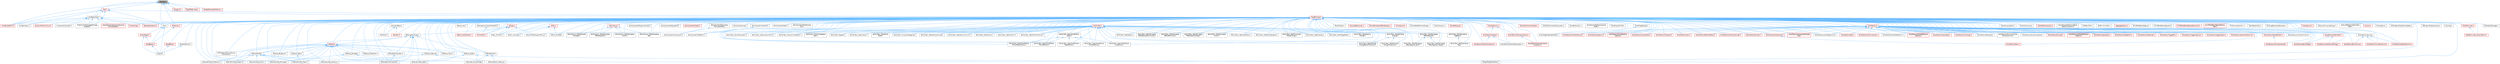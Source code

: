 digraph "Reverse.h"
{
 // INTERACTIVE_SVG=YES
 // LATEX_PDF_SIZE
  bgcolor="transparent";
  edge [fontname=Helvetica,fontsize=10,labelfontname=Helvetica,labelfontsize=10];
  node [fontname=Helvetica,fontsize=10,shape=box,height=0.2,width=0.4];
  Node1 [id="Node000001",label="Reverse.h",height=0.2,width=0.4,color="gray40", fillcolor="grey60", style="filled", fontcolor="black",tooltip=" "];
  Node1 -> Node2 [id="edge1_Node000001_Node000002",dir="back",color="steelblue1",style="solid",tooltip=" "];
  Node2 [id="Node000002",label="ConfigCacheIni.h",height=0.2,width=0.4,color="grey40", fillcolor="white", style="filled",URL="$dd/d3f/ConfigCacheIni_8h.html",tooltip=" "];
  Node2 -> Node3 [id="edge2_Node000002_Node000003",dir="back",color="steelblue1",style="solid",tooltip=" "];
  Node3 [id="Node000003",label="ConfigContext.h",height=0.2,width=0.4,color="grey40", fillcolor="white", style="filled",URL="$d7/d2e/ConfigContext_8h.html",tooltip=" "];
  Node2 -> Node4 [id="edge3_Node000002_Node000004",dir="back",color="steelblue1",style="solid",tooltip=" "];
  Node4 [id="Node000004",label="Core.h",height=0.2,width=0.4,color="grey40", fillcolor="white", style="filled",URL="$d6/dd7/Core_8h.html",tooltip=" "];
  Node4 -> Node5 [id="edge4_Node000004_Node000005",dir="back",color="steelblue1",style="solid",tooltip=" "];
  Node5 [id="Node000005",label="CoreUObject.h",height=0.2,width=0.4,color="red", fillcolor="#FFF0F0", style="filled",URL="$d0/ded/CoreUObject_8h.html",tooltip=" "];
  Node5 -> Node6 [id="edge5_Node000005_Node000006",dir="back",color="steelblue1",style="solid",tooltip=" "];
  Node6 [id="Node000006",label="Engine.h",height=0.2,width=0.4,color="grey40", fillcolor="white", style="filled",URL="$d1/d34/Public_2Engine_8h.html",tooltip=" "];
  Node5 -> Node8 [id="edge6_Node000005_Node000008",dir="back",color="steelblue1",style="solid",tooltip=" "];
  Node8 [id="Node000008",label="SlateBasics.h",height=0.2,width=0.4,color="red", fillcolor="#FFF0F0", style="filled",URL="$da/d2f/SlateBasics_8h.html",tooltip=" "];
  Node8 -> Node6 [id="edge7_Node000008_Node000006",dir="back",color="steelblue1",style="solid",tooltip=" "];
  Node4 -> Node6 [id="edge8_Node000004_Node000006",dir="back",color="steelblue1",style="solid",tooltip=" "];
  Node4 -> Node8 [id="edge9_Node000004_Node000008",dir="back",color="steelblue1",style="solid",tooltip=" "];
  Node2 -> Node13 [id="edge10_Node000002_Node000013",dir="back",color="steelblue1",style="solid",tooltip=" "];
  Node13 [id="Node000013",label="CoreSharedPCH.h",height=0.2,width=0.4,color="red", fillcolor="#FFF0F0", style="filled",URL="$d8/de5/CoreSharedPCH_8h.html",tooltip=" "];
  Node2 -> Node18 [id="edge11_Node000002_Node000018",dir="back",color="steelblue1",style="solid",tooltip=" "];
  Node18 [id="Node000018",label="EdGraphNodeUtils.h",height=0.2,width=0.4,color="red", fillcolor="#FFF0F0", style="filled",URL="$de/dc2/EdGraphNodeUtils_8h.html",tooltip=" "];
  Node2 -> Node183 [id="edge12_Node000002_Node000183",dir="back",color="steelblue1",style="solid",tooltip=" "];
  Node183 [id="Node000183",label="GenericPlatformDriver.h",height=0.2,width=0.4,color="red", fillcolor="#FFF0F0", style="filled",URL="$d6/d35/GenericPlatformDriver_8h.html",tooltip=" "];
  Node2 -> Node185 [id="edge13_Node000002_Node000185",dir="back",color="steelblue1",style="solid",tooltip=" "];
  Node185 [id="Node000185",label="IPlatformFileManagedStorage\lWrapper.h",height=0.2,width=0.4,color="grey40", fillcolor="white", style="filled",URL="$db/d2e/IPlatformFileManagedStorageWrapper_8h.html",tooltip=" "];
  Node2 -> Node186 [id="edge14_Node000002_Node000186",dir="back",color="steelblue1",style="solid",tooltip=" "];
  Node186 [id="Node000186",label="InternationalizationConditioning\lCommandlet.h",height=0.2,width=0.4,color="red", fillcolor="#FFF0F0", style="filled",URL="$de/d28/InternationalizationConditioningCommandlet_8h.html",tooltip=" "];
  Node2 -> Node187 [id="edge15_Node000002_Node000187",dir="back",color="steelblue1",style="solid",tooltip=" "];
  Node187 [id="Node000187",label="VirtualizationSystem.h",height=0.2,width=0.4,color="grey40", fillcolor="white", style="filled",URL="$d1/dc4/VirtualizationSystem_8h.html",tooltip=" "];
  Node2 -> Node188 [id="edge16_Node000002_Node000188",dir="back",color="steelblue1",style="solid",tooltip=" "];
  Node188 [id="Node000188",label="VoiceConfig.h",height=0.2,width=0.4,color="red", fillcolor="#FFF0F0", style="filled",URL="$d4/dbb/VoiceConfig_8h.html",tooltip=" "];
  Node1 -> Node4 [id="edge17_Node000001_Node000004",dir="back",color="steelblue1",style="solid",tooltip=" "];
  Node1 -> Node191 [id="edge18_Node000001_Node000191",dir="back",color="steelblue1",style="solid",tooltip=" "];
  Node191 [id="Node000191",label="CoreMinimal.h",height=0.2,width=0.4,color="red", fillcolor="#FFF0F0", style="filled",URL="$d7/d67/CoreMinimal_8h.html",tooltip=" "];
  Node191 -> Node192 [id="edge19_Node000191_Node000192",dir="back",color="steelblue1",style="solid",tooltip=" "];
  Node192 [id="Node000192",label="AIAsyncTaskBlueprintProxy.h",height=0.2,width=0.4,color="grey40", fillcolor="white", style="filled",URL="$db/d07/AIAsyncTaskBlueprintProxy_8h.html",tooltip=" "];
  Node191 -> Node193 [id="edge20_Node000191_Node000193",dir="back",color="steelblue1",style="solid",tooltip=" "];
  Node193 [id="Node000193",label="AIBlueprintHelperLibrary.h",height=0.2,width=0.4,color="grey40", fillcolor="white", style="filled",URL="$dc/d00/AIBlueprintHelperLibrary_8h.html",tooltip=" "];
  Node191 -> Node194 [id="edge21_Node000191_Node000194",dir="back",color="steelblue1",style="solid",tooltip=" "];
  Node194 [id="Node000194",label="AIConfig.h",height=0.2,width=0.4,color="grey40", fillcolor="white", style="filled",URL="$da/da3/AIConfig_8h.html",tooltip=" "];
  Node191 -> Node195 [id="edge22_Node000191_Node000195",dir="back",color="steelblue1",style="solid",tooltip=" "];
  Node195 [id="Node000195",label="AIController.h",height=0.2,width=0.4,color="red", fillcolor="#FFF0F0", style="filled",URL="$d7/dd8/AIController_8h.html",tooltip=" "];
  Node191 -> Node198 [id="edge23_Node000191_Node000198",dir="back",color="steelblue1",style="solid",tooltip=" "];
  Node198 [id="Node000198",label="AIDataProvider.h",height=0.2,width=0.4,color="red", fillcolor="#FFF0F0", style="filled",URL="$dd/d5b/AIDataProvider_8h.html",tooltip=" "];
  Node198 -> Node199 [id="edge24_Node000198_Node000199",dir="back",color="steelblue1",style="solid",tooltip=" "];
  Node199 [id="Node000199",label="AIDataProvider_QueryParams.h",height=0.2,width=0.4,color="red", fillcolor="#FFF0F0", style="filled",URL="$d3/dd9/AIDataProvider__QueryParams_8h.html",tooltip=" "];
  Node191 -> Node199 [id="edge25_Node000191_Node000199",dir="back",color="steelblue1",style="solid",tooltip=" "];
  Node191 -> Node209 [id="edge26_Node000191_Node000209",dir="back",color="steelblue1",style="solid",tooltip=" "];
  Node209 [id="Node000209",label="AIHotSpotManager.h",height=0.2,width=0.4,color="grey40", fillcolor="white", style="filled",URL="$da/d1d/AIHotSpotManager_8h.html",tooltip=" "];
  Node191 -> Node210 [id="edge27_Node000191_Node000210",dir="back",color="steelblue1",style="solid",tooltip=" "];
  Node210 [id="Node000210",label="AIModule.h",height=0.2,width=0.4,color="grey40", fillcolor="white", style="filled",URL="$d9/df1/AIModule_8h.html",tooltip=" "];
  Node191 -> Node211 [id="edge28_Node000191_Node000211",dir="back",color="steelblue1",style="solid",tooltip=" "];
  Node211 [id="Node000211",label="AIPerceptionComponent.h",height=0.2,width=0.4,color="grey40", fillcolor="white", style="filled",URL="$d6/d0a/AIPerceptionComponent_8h.html",tooltip=" "];
  Node191 -> Node212 [id="edge29_Node000191_Node000212",dir="back",color="steelblue1",style="solid",tooltip=" "];
  Node212 [id="Node000212",label="AIPerceptionListenerInterface.h",height=0.2,width=0.4,color="grey40", fillcolor="white", style="filled",URL="$d4/dd7/AIPerceptionListenerInterface_8h.html",tooltip=" "];
  Node212 -> Node195 [id="edge30_Node000212_Node000195",dir="back",color="steelblue1",style="solid",tooltip=" "];
  Node191 -> Node213 [id="edge31_Node000191_Node000213",dir="back",color="steelblue1",style="solid",tooltip=" "];
  Node213 [id="Node000213",label="AIPerceptionStimuliSource\lComponent.h",height=0.2,width=0.4,color="grey40", fillcolor="white", style="filled",URL="$df/da3/AIPerceptionStimuliSourceComponent_8h.html",tooltip=" "];
  Node191 -> Node214 [id="edge32_Node000191_Node000214",dir="back",color="steelblue1",style="solid",tooltip=" "];
  Node214 [id="Node000214",label="AIPerceptionSystem.h",height=0.2,width=0.4,color="grey40", fillcolor="white", style="filled",URL="$d0/d08/AIPerceptionSystem_8h.html",tooltip=" "];
  Node214 -> Node211 [id="edge33_Node000214_Node000211",dir="back",color="steelblue1",style="solid",tooltip=" "];
  Node191 -> Node215 [id="edge34_Node000191_Node000215",dir="back",color="steelblue1",style="solid",tooltip=" "];
  Node215 [id="Node000215",label="AIPerceptionTypes.h",height=0.2,width=0.4,color="grey40", fillcolor="white", style="filled",URL="$de/d00/AIPerceptionTypes_8h.html",tooltip=" "];
  Node215 -> Node211 [id="edge35_Node000215_Node000211",dir="back",color="steelblue1",style="solid",tooltip=" "];
  Node215 -> Node214 [id="edge36_Node000215_Node000214",dir="back",color="steelblue1",style="solid",tooltip=" "];
  Node215 -> Node216 [id="edge37_Node000215_Node000216",dir="back",color="steelblue1",style="solid",tooltip=" "];
  Node216 [id="Node000216",label="AISense.h",height=0.2,width=0.4,color="red", fillcolor="#FFF0F0", style="filled",URL="$d3/dbd/AISense_8h.html",tooltip=" "];
  Node216 -> Node211 [id="edge38_Node000216_Node000211",dir="back",color="steelblue1",style="solid",tooltip=" "];
  Node216 -> Node213 [id="edge39_Node000216_Node000213",dir="back",color="steelblue1",style="solid",tooltip=" "];
  Node216 -> Node214 [id="edge40_Node000216_Node000214",dir="back",color="steelblue1",style="solid",tooltip=" "];
  Node216 -> Node217 [id="edge41_Node000216_Node000217",dir="back",color="steelblue1",style="solid",tooltip=" "];
  Node217 [id="Node000217",label="AISenseConfig.h",height=0.2,width=0.4,color="grey40", fillcolor="white", style="filled",URL="$d4/d73/AISenseConfig_8h.html",tooltip=" "];
  Node217 -> Node218 [id="edge42_Node000217_Node000218",dir="back",color="steelblue1",style="solid",tooltip=" "];
  Node218 [id="Node000218",label="AISenseConfig_Blueprint.h",height=0.2,width=0.4,color="grey40", fillcolor="white", style="filled",URL="$d7/ddf/AISenseConfig__Blueprint_8h.html",tooltip=" "];
  Node217 -> Node219 [id="edge43_Node000217_Node000219",dir="back",color="steelblue1",style="solid",tooltip=" "];
  Node219 [id="Node000219",label="AISenseConfig_Damage.h",height=0.2,width=0.4,color="grey40", fillcolor="white", style="filled",URL="$d4/d13/AISenseConfig__Damage_8h.html",tooltip=" "];
  Node217 -> Node220 [id="edge44_Node000217_Node000220",dir="back",color="steelblue1",style="solid",tooltip=" "];
  Node220 [id="Node000220",label="AISenseConfig_Hearing.h",height=0.2,width=0.4,color="grey40", fillcolor="white", style="filled",URL="$df/d81/AISenseConfig__Hearing_8h.html",tooltip=" "];
  Node217 -> Node221 [id="edge45_Node000217_Node000221",dir="back",color="steelblue1",style="solid",tooltip=" "];
  Node221 [id="Node000221",label="AISenseConfig_Prediction.h",height=0.2,width=0.4,color="grey40", fillcolor="white", style="filled",URL="$d2/d6e/AISenseConfig__Prediction_8h.html",tooltip=" "];
  Node217 -> Node222 [id="edge46_Node000217_Node000222",dir="back",color="steelblue1",style="solid",tooltip=" "];
  Node222 [id="Node000222",label="AISenseConfig_Sight.h",height=0.2,width=0.4,color="grey40", fillcolor="white", style="filled",URL="$d7/d17/AISenseConfig__Sight_8h.html",tooltip=" "];
  Node217 -> Node223 [id="edge47_Node000217_Node000223",dir="back",color="steelblue1",style="solid",tooltip=" "];
  Node223 [id="Node000223",label="AISenseConfig_Team.h",height=0.2,width=0.4,color="grey40", fillcolor="white", style="filled",URL="$dc/daf/AISenseConfig__Team_8h.html",tooltip=" "];
  Node217 -> Node224 [id="edge48_Node000217_Node000224",dir="back",color="steelblue1",style="solid",tooltip=" "];
  Node224 [id="Node000224",label="AISenseConfig_Touch.h",height=0.2,width=0.4,color="grey40", fillcolor="white", style="filled",URL="$df/d3a/AISenseConfig__Touch_8h.html",tooltip=" "];
  Node216 -> Node218 [id="edge49_Node000216_Node000218",dir="back",color="steelblue1",style="solid",tooltip=" "];
  Node216 -> Node219 [id="edge50_Node000216_Node000219",dir="back",color="steelblue1",style="solid",tooltip=" "];
  Node216 -> Node220 [id="edge51_Node000216_Node000220",dir="back",color="steelblue1",style="solid",tooltip=" "];
  Node216 -> Node221 [id="edge52_Node000216_Node000221",dir="back",color="steelblue1",style="solid",tooltip=" "];
  Node216 -> Node222 [id="edge53_Node000216_Node000222",dir="back",color="steelblue1",style="solid",tooltip=" "];
  Node216 -> Node223 [id="edge54_Node000216_Node000223",dir="back",color="steelblue1",style="solid",tooltip=" "];
  Node216 -> Node224 [id="edge55_Node000216_Node000224",dir="back",color="steelblue1",style="solid",tooltip=" "];
  Node216 -> Node225 [id="edge56_Node000216_Node000225",dir="back",color="steelblue1",style="solid",tooltip=" "];
  Node225 [id="Node000225",label="AISense_Blueprint.h",height=0.2,width=0.4,color="grey40", fillcolor="white", style="filled",URL="$d6/d30/AISense__Blueprint_8h.html",tooltip=" "];
  Node216 -> Node226 [id="edge57_Node000216_Node000226",dir="back",color="steelblue1",style="solid",tooltip=" "];
  Node226 [id="Node000226",label="AISense_Damage.h",height=0.2,width=0.4,color="grey40", fillcolor="white", style="filled",URL="$dd/d37/AISense__Damage_8h.html",tooltip=" "];
  Node226 -> Node219 [id="edge58_Node000226_Node000219",dir="back",color="steelblue1",style="solid",tooltip=" "];
  Node226 -> Node227 [id="edge59_Node000226_Node000227",dir="back",color="steelblue1",style="solid",tooltip=" "];
  Node227 [id="Node000227",label="AISenseEvent_Damage.h",height=0.2,width=0.4,color="grey40", fillcolor="white", style="filled",URL="$db/d23/AISenseEvent__Damage_8h.html",tooltip=" "];
  Node216 -> Node228 [id="edge60_Node000216_Node000228",dir="back",color="steelblue1",style="solid",tooltip=" "];
  Node228 [id="Node000228",label="AISense_Hearing.h",height=0.2,width=0.4,color="grey40", fillcolor="white", style="filled",URL="$dc/d03/AISense__Hearing_8h.html",tooltip=" "];
  Node228 -> Node220 [id="edge61_Node000228_Node000220",dir="back",color="steelblue1",style="solid",tooltip=" "];
  Node228 -> Node229 [id="edge62_Node000228_Node000229",dir="back",color="steelblue1",style="solid",tooltip=" "];
  Node229 [id="Node000229",label="AISenseEvent_Hearing.h",height=0.2,width=0.4,color="grey40", fillcolor="white", style="filled",URL="$df/d3a/AISenseEvent__Hearing_8h.html",tooltip=" "];
  Node216 -> Node230 [id="edge63_Node000216_Node000230",dir="back",color="steelblue1",style="solid",tooltip=" "];
  Node230 [id="Node000230",label="AISense_Prediction.h",height=0.2,width=0.4,color="grey40", fillcolor="white", style="filled",URL="$d4/de0/AISense__Prediction_8h.html",tooltip=" "];
  Node216 -> Node231 [id="edge64_Node000216_Node000231",dir="back",color="steelblue1",style="solid",tooltip=" "];
  Node231 [id="Node000231",label="AISense_Sight.h",height=0.2,width=0.4,color="grey40", fillcolor="white", style="filled",URL="$d7/d6f/AISense__Sight_8h.html",tooltip=" "];
  Node231 -> Node222 [id="edge65_Node000231_Node000222",dir="back",color="steelblue1",style="solid",tooltip=" "];
  Node231 -> Node232 [id="edge66_Node000231_Node000232",dir="back",color="steelblue1",style="solid",tooltip=" "];
  Node232 [id="Node000232",label="AISightTargetInterface.h",height=0.2,width=0.4,color="grey40", fillcolor="white", style="filled",URL="$d0/dd7/AISightTargetInterface_8h.html",tooltip=" "];
  Node216 -> Node233 [id="edge67_Node000216_Node000233",dir="back",color="steelblue1",style="solid",tooltip=" "];
  Node233 [id="Node000233",label="AISense_Team.h",height=0.2,width=0.4,color="grey40", fillcolor="white", style="filled",URL="$d7/d7a/AISense__Team_8h.html",tooltip=" "];
  Node233 -> Node223 [id="edge68_Node000233_Node000223",dir="back",color="steelblue1",style="solid",tooltip=" "];
  Node216 -> Node234 [id="edge69_Node000216_Node000234",dir="back",color="steelblue1",style="solid",tooltip=" "];
  Node234 [id="Node000234",label="AISense_Touch.h",height=0.2,width=0.4,color="grey40", fillcolor="white", style="filled",URL="$d6/db4/AISense__Touch_8h.html",tooltip=" "];
  Node215 -> Node217 [id="edge70_Node000215_Node000217",dir="back",color="steelblue1",style="solid",tooltip=" "];
  Node215 -> Node220 [id="edge71_Node000215_Node000220",dir="back",color="steelblue1",style="solid",tooltip=" "];
  Node215 -> Node222 [id="edge72_Node000215_Node000222",dir="back",color="steelblue1",style="solid",tooltip=" "];
  Node215 -> Node235 [id="edge73_Node000215_Node000235",dir="back",color="steelblue1",style="solid",tooltip=" "];
  Node235 [id="Node000235",label="AISenseEvent.h",height=0.2,width=0.4,color="grey40", fillcolor="white", style="filled",URL="$de/d44/AISenseEvent_8h.html",tooltip=" "];
  Node235 -> Node227 [id="edge74_Node000235_Node000227",dir="back",color="steelblue1",style="solid",tooltip=" "];
  Node235 -> Node229 [id="edge75_Node000235_Node000229",dir="back",color="steelblue1",style="solid",tooltip=" "];
  Node191 -> Node236 [id="edge76_Node000191_Node000236",dir="back",color="steelblue1",style="solid",tooltip=" "];
  Node236 [id="Node000236",label="AIResourceInterface.h",height=0.2,width=0.4,color="red", fillcolor="#FFF0F0", style="filled",URL="$dd/d0d/AIResourceInterface_8h.html",tooltip=" "];
  Node191 -> Node293 [id="edge77_Node000191_Node000293",dir="back",color="steelblue1",style="solid",tooltip=" "];
  Node293 [id="Node000293",label="AIResources.h",height=0.2,width=0.4,color="grey40", fillcolor="white", style="filled",URL="$d9/db0/AIResources_8h.html",tooltip=" "];
  Node191 -> Node216 [id="edge78_Node000191_Node000216",dir="back",color="steelblue1",style="solid",tooltip=" "];
  Node191 -> Node217 [id="edge79_Node000191_Node000217",dir="back",color="steelblue1",style="solid",tooltip=" "];
  Node191 -> Node218 [id="edge80_Node000191_Node000218",dir="back",color="steelblue1",style="solid",tooltip=" "];
  Node191 -> Node219 [id="edge81_Node000191_Node000219",dir="back",color="steelblue1",style="solid",tooltip=" "];
  Node191 -> Node220 [id="edge82_Node000191_Node000220",dir="back",color="steelblue1",style="solid",tooltip=" "];
  Node191 -> Node221 [id="edge83_Node000191_Node000221",dir="back",color="steelblue1",style="solid",tooltip=" "];
  Node191 -> Node222 [id="edge84_Node000191_Node000222",dir="back",color="steelblue1",style="solid",tooltip=" "];
  Node191 -> Node223 [id="edge85_Node000191_Node000223",dir="back",color="steelblue1",style="solid",tooltip=" "];
  Node191 -> Node224 [id="edge86_Node000191_Node000224",dir="back",color="steelblue1",style="solid",tooltip=" "];
  Node191 -> Node235 [id="edge87_Node000191_Node000235",dir="back",color="steelblue1",style="solid",tooltip=" "];
  Node191 -> Node227 [id="edge88_Node000191_Node000227",dir="back",color="steelblue1",style="solid",tooltip=" "];
  Node191 -> Node229 [id="edge89_Node000191_Node000229",dir="back",color="steelblue1",style="solid",tooltip=" "];
  Node191 -> Node225 [id="edge90_Node000191_Node000225",dir="back",color="steelblue1",style="solid",tooltip=" "];
  Node191 -> Node226 [id="edge91_Node000191_Node000226",dir="back",color="steelblue1",style="solid",tooltip=" "];
  Node191 -> Node228 [id="edge92_Node000191_Node000228",dir="back",color="steelblue1",style="solid",tooltip=" "];
  Node191 -> Node230 [id="edge93_Node000191_Node000230",dir="back",color="steelblue1",style="solid",tooltip=" "];
  Node191 -> Node231 [id="edge94_Node000191_Node000231",dir="back",color="steelblue1",style="solid",tooltip=" "];
  Node191 -> Node233 [id="edge95_Node000191_Node000233",dir="back",color="steelblue1",style="solid",tooltip=" "];
  Node191 -> Node234 [id="edge96_Node000191_Node000234",dir="back",color="steelblue1",style="solid",tooltip=" "];
  Node191 -> Node232 [id="edge97_Node000191_Node000232",dir="back",color="steelblue1",style="solid",tooltip=" "];
  Node191 -> Node294 [id="edge98_Node000191_Node000294",dir="back",color="steelblue1",style="solid",tooltip=" "];
  Node294 [id="Node000294",label="AISystem.h",height=0.2,width=0.4,color="red", fillcolor="#FFF0F0", style="filled",URL="$d0/d71/AISystem_8h.html",tooltip=" "];
  Node191 -> Node299 [id="edge99_Node000191_Node000299",dir="back",color="steelblue1",style="solid",tooltip=" "];
  Node299 [id="Node000299",label="AISystemBase.h",height=0.2,width=0.4,color="grey40", fillcolor="white", style="filled",URL="$d5/d44/AISystemBase_8h.html",tooltip=" "];
  Node299 -> Node210 [id="edge100_Node000299_Node000210",dir="back",color="steelblue1",style="solid",tooltip=" "];
  Node299 -> Node294 [id="edge101_Node000299_Node000294",dir="back",color="steelblue1",style="solid",tooltip=" "];
  Node191 -> Node300 [id="edge102_Node000191_Node000300",dir="back",color="steelblue1",style="solid",tooltip=" "];
  Node300 [id="Node000300",label="AITask.h",height=0.2,width=0.4,color="red", fillcolor="#FFF0F0", style="filled",URL="$d6/de2/AITask_8h.html",tooltip=" "];
  Node300 -> Node301 [id="edge103_Node000300_Node000301",dir="back",color="steelblue1",style="solid",tooltip=" "];
  Node301 [id="Node000301",label="AITask_LockLogic.h",height=0.2,width=0.4,color="grey40", fillcolor="white", style="filled",URL="$d8/d28/AITask__LockLogic_8h.html",tooltip=" "];
  Node300 -> Node290 [id="edge104_Node000300_Node000290",dir="back",color="steelblue1",style="solid",tooltip=" "];
  Node290 [id="Node000290",label="AITask_MoveTo.h",height=0.2,width=0.4,color="grey40", fillcolor="white", style="filled",URL="$d4/dc4/AITask__MoveTo_8h.html",tooltip=" "];
  Node300 -> Node302 [id="edge105_Node000300_Node000302",dir="back",color="steelblue1",style="solid",tooltip=" "];
  Node302 [id="Node000302",label="AITask_RunEQS.h",height=0.2,width=0.4,color="grey40", fillcolor="white", style="filled",URL="$d9/d9f/AITask__RunEQS_8h.html",tooltip=" "];
  Node191 -> Node301 [id="edge106_Node000191_Node000301",dir="back",color="steelblue1",style="solid",tooltip=" "];
  Node191 -> Node290 [id="edge107_Node000191_Node000290",dir="back",color="steelblue1",style="solid",tooltip=" "];
  Node191 -> Node302 [id="edge108_Node000191_Node000302",dir="back",color="steelblue1",style="solid",tooltip=" "];
  Node191 -> Node303 [id="edge109_Node000191_Node000303",dir="back",color="steelblue1",style="solid",tooltip=" "];
  Node303 [id="Node000303",label="AITypes.h",height=0.2,width=0.4,color="red", fillcolor="#FFF0F0", style="filled",URL="$dd/d64/AITypes_8h.html",tooltip=" "];
  Node303 -> Node192 [id="edge110_Node000303_Node000192",dir="back",color="steelblue1",style="solid",tooltip=" "];
  Node303 -> Node195 [id="edge111_Node000303_Node000195",dir="back",color="steelblue1",style="solid",tooltip=" "];
  Node303 -> Node215 [id="edge112_Node000303_Node000215",dir="back",color="steelblue1",style="solid",tooltip=" "];
  Node303 -> Node236 [id="edge113_Node000303_Node000236",dir="back",color="steelblue1",style="solid",tooltip=" "];
  Node303 -> Node290 [id="edge114_Node000303_Node000290",dir="back",color="steelblue1",style="solid",tooltip=" "];
  Node191 -> Node308 [id="edge115_Node000191_Node000308",dir="back",color="steelblue1",style="solid",tooltip=" "];
  Node308 [id="Node000308",label="AbilityAsync.h",height=0.2,width=0.4,color="red", fillcolor="#FFF0F0", style="filled",URL="$d8/dce/AbilityAsync_8h.html",tooltip=" "];
  Node308 -> Node309 [id="edge116_Node000308_Node000309",dir="back",color="steelblue1",style="solid",tooltip=" "];
  Node309 [id="Node000309",label="AbilityAsync_WaitAttribute\lChanged.h",height=0.2,width=0.4,color="grey40", fillcolor="white", style="filled",URL="$d8/d81/AbilityAsync__WaitAttributeChanged_8h.html",tooltip=" "];
  Node308 -> Node310 [id="edge117_Node000308_Node000310",dir="back",color="steelblue1",style="solid",tooltip=" "];
  Node310 [id="Node000310",label="AbilityAsync_WaitGameplay\lEffectApplied.h",height=0.2,width=0.4,color="grey40", fillcolor="white", style="filled",URL="$dd/d1a/AbilityAsync__WaitGameplayEffectApplied_8h.html",tooltip=" "];
  Node308 -> Node311 [id="edge118_Node000308_Node000311",dir="back",color="steelblue1",style="solid",tooltip=" "];
  Node311 [id="Node000311",label="AbilityAsync_WaitGameplay\lEvent.h",height=0.2,width=0.4,color="grey40", fillcolor="white", style="filled",URL="$d4/d2d/AbilityAsync__WaitGameplayEvent_8h.html",tooltip=" "];
  Node308 -> Node312 [id="edge119_Node000308_Node000312",dir="back",color="steelblue1",style="solid",tooltip=" "];
  Node312 [id="Node000312",label="AbilityAsync_WaitGameplay\lTag.h",height=0.2,width=0.4,color="grey40", fillcolor="white", style="filled",URL="$d8/dc5/AbilityAsync__WaitGameplayTag_8h.html",tooltip=" "];
  Node191 -> Node309 [id="edge120_Node000191_Node000309",dir="back",color="steelblue1",style="solid",tooltip=" "];
  Node191 -> Node310 [id="edge121_Node000191_Node000310",dir="back",color="steelblue1",style="solid",tooltip=" "];
  Node191 -> Node311 [id="edge122_Node000191_Node000311",dir="back",color="steelblue1",style="solid",tooltip=" "];
  Node191 -> Node312 [id="edge123_Node000191_Node000312",dir="back",color="steelblue1",style="solid",tooltip=" "];
  Node191 -> Node315 [id="edge124_Node000191_Node000315",dir="back",color="steelblue1",style="solid",tooltip=" "];
  Node315 [id="Node000315",label="AbilitySystemBlueprintLibrary.h",height=0.2,width=0.4,color="grey40", fillcolor="white", style="filled",URL="$d5/dd6/AbilitySystemBlueprintLibrary_8h.html",tooltip=" "];
  Node191 -> Node316 [id="edge125_Node000191_Node000316",dir="back",color="steelblue1",style="solid",tooltip=" "];
  Node316 [id="Node000316",label="AbilitySystemComponent.h",height=0.2,width=0.4,color="grey40", fillcolor="white", style="filled",URL="$d0/da3/AbilitySystemComponent_8h.html",tooltip=" "];
  Node191 -> Node317 [id="edge126_Node000191_Node000317",dir="back",color="steelblue1",style="solid",tooltip=" "];
  Node317 [id="Node000317",label="AbilitySystemDebugHUD.h",height=0.2,width=0.4,color="grey40", fillcolor="white", style="filled",URL="$dc/d84/AbilitySystemDebugHUD_8h.html",tooltip=" "];
  Node191 -> Node318 [id="edge127_Node000191_Node000318",dir="back",color="steelblue1",style="solid",tooltip=" "];
  Node318 [id="Node000318",label="AbilitySystemGlobals.h",height=0.2,width=0.4,color="red", fillcolor="#FFF0F0", style="filled",URL="$dc/d82/AbilitySystemGlobals_8h.html",tooltip=" "];
  Node191 -> Node320 [id="edge128_Node000191_Node000320",dir="back",color="steelblue1",style="solid",tooltip=" "];
  Node320 [id="Node000320",label="AbilitySystemInterface.h",height=0.2,width=0.4,color="grey40", fillcolor="white", style="filled",URL="$d8/d76/AbilitySystemInterface_8h.html",tooltip=" "];
  Node320 -> Node321 [id="edge129_Node000320_Node000321",dir="back",color="steelblue1",style="solid",tooltip=" "];
  Node321 [id="Node000321",label="AbilitySystemTestPawn.h",height=0.2,width=0.4,color="grey40", fillcolor="white", style="filled",URL="$d9/d5f/AbilitySystemTestPawn_8h.html",tooltip=" "];
  Node191 -> Node322 [id="edge130_Node000191_Node000322",dir="back",color="steelblue1",style="solid",tooltip=" "];
  Node322 [id="Node000322",label="AbilitySystemLog.h",height=0.2,width=0.4,color="grey40", fillcolor="white", style="filled",URL="$d9/d0f/AbilitySystemLog_8h.html",tooltip=" "];
  Node191 -> Node323 [id="edge131_Node000191_Node000323",dir="back",color="steelblue1",style="solid",tooltip=" "];
  Node323 [id="Node000323",label="AbilitySystemReplication\lProxyInterface.h",height=0.2,width=0.4,color="grey40", fillcolor="white", style="filled",URL="$d9/d17/AbilitySystemReplicationProxyInterface_8h.html",tooltip=" "];
  Node323 -> Node316 [id="edge132_Node000323_Node000316",dir="back",color="steelblue1",style="solid",tooltip=" "];
  Node191 -> Node324 [id="edge133_Node000191_Node000324",dir="back",color="steelblue1",style="solid",tooltip=" "];
  Node324 [id="Node000324",label="AbilitySystemStats.h",height=0.2,width=0.4,color="grey40", fillcolor="white", style="filled",URL="$d2/d42/AbilitySystemStats_8h.html",tooltip=" "];
  Node191 -> Node325 [id="edge134_Node000191_Node000325",dir="back",color="steelblue1",style="solid",tooltip=" "];
  Node325 [id="Node000325",label="AbilitySystemTestAttribute\lSet.h",height=0.2,width=0.4,color="grey40", fillcolor="white", style="filled",URL="$df/d1f/AbilitySystemTestAttributeSet_8h.html",tooltip=" "];
  Node191 -> Node321 [id="edge135_Node000191_Node000321",dir="back",color="steelblue1",style="solid",tooltip=" "];
  Node191 -> Node326 [id="edge136_Node000191_Node000326",dir="back",color="steelblue1",style="solid",tooltip=" "];
  Node326 [id="Node000326",label="AbilityTask.h",height=0.2,width=0.4,color="red", fillcolor="#FFF0F0", style="filled",URL="$d2/d8e/AbilityTask_8h.html",tooltip=" "];
  Node326 -> Node327 [id="edge137_Node000326_Node000327",dir="back",color="steelblue1",style="solid",tooltip=" "];
  Node327 [id="Node000327",label="AbilityTask_ApplyRootMotion\lConstantForce.h",height=0.2,width=0.4,color="grey40", fillcolor="white", style="filled",URL="$d0/de8/AbilityTask__ApplyRootMotionConstantForce_8h.html",tooltip=" "];
  Node326 -> Node328 [id="edge138_Node000326_Node000328",dir="back",color="steelblue1",style="solid",tooltip=" "];
  Node328 [id="Node000328",label="AbilityTask_ApplyRootMotion\lJumpForce.h",height=0.2,width=0.4,color="grey40", fillcolor="white", style="filled",URL="$d7/db6/AbilityTask__ApplyRootMotionJumpForce_8h.html",tooltip=" "];
  Node326 -> Node329 [id="edge139_Node000326_Node000329",dir="back",color="steelblue1",style="solid",tooltip=" "];
  Node329 [id="Node000329",label="AbilityTask_ApplyRootMotion\lMoveToActorForce.h",height=0.2,width=0.4,color="grey40", fillcolor="white", style="filled",URL="$d5/de3/AbilityTask__ApplyRootMotionMoveToActorForce_8h.html",tooltip=" "];
  Node326 -> Node330 [id="edge140_Node000326_Node000330",dir="back",color="steelblue1",style="solid",tooltip=" "];
  Node330 [id="Node000330",label="AbilityTask_ApplyRootMotion\lMoveToForce.h",height=0.2,width=0.4,color="grey40", fillcolor="white", style="filled",URL="$d3/dc3/AbilityTask__ApplyRootMotionMoveToForce_8h.html",tooltip=" "];
  Node326 -> Node331 [id="edge141_Node000326_Node000331",dir="back",color="steelblue1",style="solid",tooltip=" "];
  Node331 [id="Node000331",label="AbilityTask_ApplyRootMotion\lRadialForce.h",height=0.2,width=0.4,color="grey40", fillcolor="white", style="filled",URL="$da/d06/AbilityTask__ApplyRootMotionRadialForce_8h.html",tooltip=" "];
  Node326 -> Node332 [id="edge142_Node000326_Node000332",dir="back",color="steelblue1",style="solid",tooltip=" "];
  Node332 [id="Node000332",label="AbilityTask_ApplyRootMotion\l_Base.h",height=0.2,width=0.4,color="grey40", fillcolor="white", style="filled",URL="$d8/d7d/AbilityTask__ApplyRootMotion__Base_8h.html",tooltip=" "];
  Node332 -> Node327 [id="edge143_Node000332_Node000327",dir="back",color="steelblue1",style="solid",tooltip=" "];
  Node332 -> Node328 [id="edge144_Node000332_Node000328",dir="back",color="steelblue1",style="solid",tooltip=" "];
  Node332 -> Node329 [id="edge145_Node000332_Node000329",dir="back",color="steelblue1",style="solid",tooltip=" "];
  Node332 -> Node330 [id="edge146_Node000332_Node000330",dir="back",color="steelblue1",style="solid",tooltip=" "];
  Node332 -> Node331 [id="edge147_Node000332_Node000331",dir="back",color="steelblue1",style="solid",tooltip=" "];
  Node326 -> Node333 [id="edge148_Node000326_Node000333",dir="back",color="steelblue1",style="solid",tooltip=" "];
  Node333 [id="Node000333",label="AbilityTask_MoveToLocation.h",height=0.2,width=0.4,color="grey40", fillcolor="white", style="filled",URL="$da/d8d/AbilityTask__MoveToLocation_8h.html",tooltip=" "];
  Node326 -> Node334 [id="edge149_Node000326_Node000334",dir="back",color="steelblue1",style="solid",tooltip=" "];
  Node334 [id="Node000334",label="AbilityTask_NetworkSyncPoint.h",height=0.2,width=0.4,color="grey40", fillcolor="white", style="filled",URL="$dc/d62/AbilityTask__NetworkSyncPoint_8h.html",tooltip=" "];
  Node326 -> Node335 [id="edge150_Node000326_Node000335",dir="back",color="steelblue1",style="solid",tooltip=" "];
  Node335 [id="Node000335",label="AbilityTask_PlayAnimAndWait.h",height=0.2,width=0.4,color="grey40", fillcolor="white", style="filled",URL="$d4/d50/AbilityTask__PlayAnimAndWait_8h.html",tooltip=" "];
  Node326 -> Node336 [id="edge151_Node000326_Node000336",dir="back",color="steelblue1",style="solid",tooltip=" "];
  Node336 [id="Node000336",label="AbilityTask_PlayMontageAnd\lWait.h",height=0.2,width=0.4,color="grey40", fillcolor="white", style="filled",URL="$de/d05/AbilityTask__PlayMontageAndWait_8h.html",tooltip=" "];
  Node326 -> Node337 [id="edge152_Node000326_Node000337",dir="back",color="steelblue1",style="solid",tooltip=" "];
  Node337 [id="Node000337",label="AbilityTask_Repeat.h",height=0.2,width=0.4,color="grey40", fillcolor="white", style="filled",URL="$da/d7d/AbilityTask__Repeat_8h.html",tooltip=" "];
  Node326 -> Node338 [id="edge153_Node000326_Node000338",dir="back",color="steelblue1",style="solid",tooltip=" "];
  Node338 [id="Node000338",label="AbilityTask_SpawnActor.h",height=0.2,width=0.4,color="grey40", fillcolor="white", style="filled",URL="$dc/d97/AbilityTask__SpawnActor_8h.html",tooltip=" "];
  Node326 -> Node339 [id="edge154_Node000326_Node000339",dir="back",color="steelblue1",style="solid",tooltip=" "];
  Node339 [id="Node000339",label="AbilityTask_StartAbility\lState.h",height=0.2,width=0.4,color="grey40", fillcolor="white", style="filled",URL="$db/d91/AbilityTask__StartAbilityState_8h.html",tooltip=" "];
  Node326 -> Node340 [id="edge155_Node000326_Node000340",dir="back",color="steelblue1",style="solid",tooltip=" "];
  Node340 [id="Node000340",label="AbilityTask_VisualizeTargeting.h",height=0.2,width=0.4,color="grey40", fillcolor="white", style="filled",URL="$df/dbd/AbilityTask__VisualizeTargeting_8h.html",tooltip=" "];
  Node326 -> Node341 [id="edge156_Node000326_Node000341",dir="back",color="steelblue1",style="solid",tooltip=" "];
  Node341 [id="Node000341",label="AbilityTask_WaitAbilityActivate.h",height=0.2,width=0.4,color="grey40", fillcolor="white", style="filled",URL="$db/da3/AbilityTask__WaitAbilityActivate_8h.html",tooltip=" "];
  Node326 -> Node342 [id="edge157_Node000326_Node000342",dir="back",color="steelblue1",style="solid",tooltip=" "];
  Node342 [id="Node000342",label="AbilityTask_WaitAbilityCommit.h",height=0.2,width=0.4,color="grey40", fillcolor="white", style="filled",URL="$de/de8/AbilityTask__WaitAbilityCommit_8h.html",tooltip=" "];
  Node326 -> Node343 [id="edge158_Node000326_Node000343",dir="back",color="steelblue1",style="solid",tooltip=" "];
  Node343 [id="Node000343",label="AbilityTask_WaitAttribute\lChange.h",height=0.2,width=0.4,color="grey40", fillcolor="white", style="filled",URL="$dd/d60/AbilityTask__WaitAttributeChange_8h.html",tooltip=" "];
  Node343 -> Node344 [id="edge159_Node000343_Node000344",dir="back",color="steelblue1",style="solid",tooltip=" "];
  Node344 [id="Node000344",label="AbilityTask_WaitAttribute\lChangeRatioThreshold.h",height=0.2,width=0.4,color="grey40", fillcolor="white", style="filled",URL="$de/d5e/AbilityTask__WaitAttributeChangeRatioThreshold_8h.html",tooltip=" "];
  Node343 -> Node345 [id="edge160_Node000343_Node000345",dir="back",color="steelblue1",style="solid",tooltip=" "];
  Node345 [id="Node000345",label="AbilityTask_WaitAttribute\lChangeThreshold.h",height=0.2,width=0.4,color="grey40", fillcolor="white", style="filled",URL="$db/d3e/AbilityTask__WaitAttributeChangeThreshold_8h.html",tooltip=" "];
  Node326 -> Node344 [id="edge161_Node000326_Node000344",dir="back",color="steelblue1",style="solid",tooltip=" "];
  Node326 -> Node345 [id="edge162_Node000326_Node000345",dir="back",color="steelblue1",style="solid",tooltip=" "];
  Node326 -> Node346 [id="edge163_Node000326_Node000346",dir="back",color="steelblue1",style="solid",tooltip=" "];
  Node346 [id="Node000346",label="AbilityTask_WaitCancel.h",height=0.2,width=0.4,color="grey40", fillcolor="white", style="filled",URL="$dc/d16/AbilityTask__WaitCancel_8h.html",tooltip=" "];
  Node326 -> Node347 [id="edge164_Node000326_Node000347",dir="back",color="steelblue1",style="solid",tooltip=" "];
  Node347 [id="Node000347",label="AbilityTask_WaitConfirm.h",height=0.2,width=0.4,color="grey40", fillcolor="white", style="filled",URL="$d3/d4f/AbilityTask__WaitConfirm_8h.html",tooltip=" "];
  Node326 -> Node348 [id="edge165_Node000326_Node000348",dir="back",color="steelblue1",style="solid",tooltip=" "];
  Node348 [id="Node000348",label="AbilityTask_WaitConfirmCancel.h",height=0.2,width=0.4,color="grey40", fillcolor="white", style="filled",URL="$de/d88/AbilityTask__WaitConfirmCancel_8h.html",tooltip=" "];
  Node326 -> Node349 [id="edge166_Node000326_Node000349",dir="back",color="steelblue1",style="solid",tooltip=" "];
  Node349 [id="Node000349",label="AbilityTask_WaitDelay.h",height=0.2,width=0.4,color="grey40", fillcolor="white", style="filled",URL="$dc/d63/AbilityTask__WaitDelay_8h.html",tooltip=" "];
  Node326 -> Node350 [id="edge167_Node000326_Node000350",dir="back",color="steelblue1",style="solid",tooltip=" "];
  Node350 [id="Node000350",label="AbilityTask_WaitGameplay\lEffectApplied.h",height=0.2,width=0.4,color="grey40", fillcolor="white", style="filled",URL="$d8/dfe/AbilityTask__WaitGameplayEffectApplied_8h.html",tooltip=" "];
  Node350 -> Node351 [id="edge168_Node000350_Node000351",dir="back",color="steelblue1",style="solid",tooltip=" "];
  Node351 [id="Node000351",label="AbilityTask_WaitGameplay\lEffectApplied_Self.h",height=0.2,width=0.4,color="grey40", fillcolor="white", style="filled",URL="$d0/d01/AbilityTask__WaitGameplayEffectApplied__Self_8h.html",tooltip=" "];
  Node350 -> Node352 [id="edge169_Node000350_Node000352",dir="back",color="steelblue1",style="solid",tooltip=" "];
  Node352 [id="Node000352",label="AbilityTask_WaitGameplay\lEffectApplied_Target.h",height=0.2,width=0.4,color="grey40", fillcolor="white", style="filled",URL="$db/dc4/AbilityTask__WaitGameplayEffectApplied__Target_8h.html",tooltip=" "];
  Node326 -> Node353 [id="edge170_Node000326_Node000353",dir="back",color="steelblue1",style="solid",tooltip=" "];
  Node353 [id="Node000353",label="AbilityTask_WaitGameplay\lEffectBlockedImmunity.h",height=0.2,width=0.4,color="grey40", fillcolor="white", style="filled",URL="$d4/d24/AbilityTask__WaitGameplayEffectBlockedImmunity_8h.html",tooltip=" "];
  Node326 -> Node354 [id="edge171_Node000326_Node000354",dir="back",color="steelblue1",style="solid",tooltip=" "];
  Node354 [id="Node000354",label="AbilityTask_WaitGameplay\lEffectRemoved.h",height=0.2,width=0.4,color="grey40", fillcolor="white", style="filled",URL="$d1/da9/AbilityTask__WaitGameplayEffectRemoved_8h.html",tooltip=" "];
  Node326 -> Node355 [id="edge172_Node000326_Node000355",dir="back",color="steelblue1",style="solid",tooltip=" "];
  Node355 [id="Node000355",label="AbilityTask_WaitGameplay\lEffectStackChange.h",height=0.2,width=0.4,color="grey40", fillcolor="white", style="filled",URL="$de/db3/AbilityTask__WaitGameplayEffectStackChange_8h.html",tooltip=" "];
  Node326 -> Node356 [id="edge173_Node000326_Node000356",dir="back",color="steelblue1",style="solid",tooltip=" "];
  Node356 [id="Node000356",label="AbilityTask_WaitGameplay\lEvent.h",height=0.2,width=0.4,color="grey40", fillcolor="white", style="filled",URL="$dc/db8/AbilityTask__WaitGameplayEvent_8h.html",tooltip=" "];
  Node326 -> Node357 [id="edge174_Node000326_Node000357",dir="back",color="steelblue1",style="solid",tooltip=" "];
  Node357 [id="Node000357",label="AbilityTask_WaitGameplay\lTagBase.h",height=0.2,width=0.4,color="grey40", fillcolor="white", style="filled",URL="$d8/dd0/AbilityTask__WaitGameplayTagBase_8h.html",tooltip=" "];
  Node357 -> Node358 [id="edge175_Node000357_Node000358",dir="back",color="steelblue1",style="solid",tooltip=" "];
  Node358 [id="Node000358",label="AbilityTask_WaitGameplay\lTag.h",height=0.2,width=0.4,color="grey40", fillcolor="white", style="filled",URL="$d3/d4f/AbilityTask__WaitGameplayTag_8h.html",tooltip=" "];
  Node326 -> Node361 [id="edge176_Node000326_Node000361",dir="back",color="steelblue1",style="solid",tooltip=" "];
  Node361 [id="Node000361",label="AbilityTask_WaitInputPress.h",height=0.2,width=0.4,color="grey40", fillcolor="white", style="filled",URL="$d6/d00/AbilityTask__WaitInputPress_8h.html",tooltip=" "];
  Node326 -> Node362 [id="edge177_Node000326_Node000362",dir="back",color="steelblue1",style="solid",tooltip=" "];
  Node362 [id="Node000362",label="AbilityTask_WaitInputRelease.h",height=0.2,width=0.4,color="grey40", fillcolor="white", style="filled",URL="$d1/d89/AbilityTask__WaitInputRelease_8h.html",tooltip=" "];
  Node326 -> Node363 [id="edge178_Node000326_Node000363",dir="back",color="steelblue1",style="solid",tooltip=" "];
  Node363 [id="Node000363",label="AbilityTask_WaitMovement\lModeChange.h",height=0.2,width=0.4,color="grey40", fillcolor="white", style="filled",URL="$d9/df7/AbilityTask__WaitMovementModeChange_8h.html",tooltip=" "];
  Node326 -> Node364 [id="edge179_Node000326_Node000364",dir="back",color="steelblue1",style="solid",tooltip=" "];
  Node364 [id="Node000364",label="AbilityTask_WaitOverlap.h",height=0.2,width=0.4,color="grey40", fillcolor="white", style="filled",URL="$d9/dab/AbilityTask__WaitOverlap_8h.html",tooltip=" "];
  Node326 -> Node365 [id="edge180_Node000326_Node000365",dir="back",color="steelblue1",style="solid",tooltip=" "];
  Node365 [id="Node000365",label="AbilityTask_WaitTargetData.h",height=0.2,width=0.4,color="grey40", fillcolor="white", style="filled",URL="$d2/d40/AbilityTask__WaitTargetData_8h.html",tooltip=" "];
  Node326 -> Node366 [id="edge181_Node000326_Node000366",dir="back",color="steelblue1",style="solid",tooltip=" "];
  Node366 [id="Node000366",label="AbilityTask_WaitVelocity\lChange.h",height=0.2,width=0.4,color="grey40", fillcolor="white", style="filled",URL="$da/d38/AbilityTask__WaitVelocityChange_8h.html",tooltip=" "];
  Node191 -> Node327 [id="edge182_Node000191_Node000327",dir="back",color="steelblue1",style="solid",tooltip=" "];
  Node191 -> Node328 [id="edge183_Node000191_Node000328",dir="back",color="steelblue1",style="solid",tooltip=" "];
  Node191 -> Node329 [id="edge184_Node000191_Node000329",dir="back",color="steelblue1",style="solid",tooltip=" "];
  Node191 -> Node330 [id="edge185_Node000191_Node000330",dir="back",color="steelblue1",style="solid",tooltip=" "];
  Node191 -> Node331 [id="edge186_Node000191_Node000331",dir="back",color="steelblue1",style="solid",tooltip=" "];
  Node191 -> Node332 [id="edge187_Node000191_Node000332",dir="back",color="steelblue1",style="solid",tooltip=" "];
  Node191 -> Node333 [id="edge188_Node000191_Node000333",dir="back",color="steelblue1",style="solid",tooltip=" "];
  Node191 -> Node334 [id="edge189_Node000191_Node000334",dir="back",color="steelblue1",style="solid",tooltip=" "];
  Node191 -> Node335 [id="edge190_Node000191_Node000335",dir="back",color="steelblue1",style="solid",tooltip=" "];
  Node191 -> Node336 [id="edge191_Node000191_Node000336",dir="back",color="steelblue1",style="solid",tooltip=" "];
  Node191 -> Node337 [id="edge192_Node000191_Node000337",dir="back",color="steelblue1",style="solid",tooltip=" "];
  Node191 -> Node338 [id="edge193_Node000191_Node000338",dir="back",color="steelblue1",style="solid",tooltip=" "];
  Node191 -> Node339 [id="edge194_Node000191_Node000339",dir="back",color="steelblue1",style="solid",tooltip=" "];
  Node191 -> Node340 [id="edge195_Node000191_Node000340",dir="back",color="steelblue1",style="solid",tooltip=" "];
  Node191 -> Node341 [id="edge196_Node000191_Node000341",dir="back",color="steelblue1",style="solid",tooltip=" "];
  Node191 -> Node342 [id="edge197_Node000191_Node000342",dir="back",color="steelblue1",style="solid",tooltip=" "];
  Node191 -> Node343 [id="edge198_Node000191_Node000343",dir="back",color="steelblue1",style="solid",tooltip=" "];
  Node191 -> Node344 [id="edge199_Node000191_Node000344",dir="back",color="steelblue1",style="solid",tooltip=" "];
  Node191 -> Node345 [id="edge200_Node000191_Node000345",dir="back",color="steelblue1",style="solid",tooltip=" "];
  Node191 -> Node346 [id="edge201_Node000191_Node000346",dir="back",color="steelblue1",style="solid",tooltip=" "];
  Node191 -> Node347 [id="edge202_Node000191_Node000347",dir="back",color="steelblue1",style="solid",tooltip=" "];
  Node191 -> Node348 [id="edge203_Node000191_Node000348",dir="back",color="steelblue1",style="solid",tooltip=" "];
  Node191 -> Node349 [id="edge204_Node000191_Node000349",dir="back",color="steelblue1",style="solid",tooltip=" "];
  Node191 -> Node350 [id="edge205_Node000191_Node000350",dir="back",color="steelblue1",style="solid",tooltip=" "];
  Node191 -> Node351 [id="edge206_Node000191_Node000351",dir="back",color="steelblue1",style="solid",tooltip=" "];
  Node191 -> Node352 [id="edge207_Node000191_Node000352",dir="back",color="steelblue1",style="solid",tooltip=" "];
  Node191 -> Node353 [id="edge208_Node000191_Node000353",dir="back",color="steelblue1",style="solid",tooltip=" "];
  Node191 -> Node354 [id="edge209_Node000191_Node000354",dir="back",color="steelblue1",style="solid",tooltip=" "];
  Node191 -> Node355 [id="edge210_Node000191_Node000355",dir="back",color="steelblue1",style="solid",tooltip=" "];
  Node191 -> Node356 [id="edge211_Node000191_Node000356",dir="back",color="steelblue1",style="solid",tooltip=" "];
  Node191 -> Node358 [id="edge212_Node000191_Node000358",dir="back",color="steelblue1",style="solid",tooltip=" "];
  Node191 -> Node357 [id="edge213_Node000191_Node000357",dir="back",color="steelblue1",style="solid",tooltip=" "];
  Node191 -> Node361 [id="edge214_Node000191_Node000361",dir="back",color="steelblue1",style="solid",tooltip=" "];
  Node191 -> Node362 [id="edge215_Node000191_Node000362",dir="back",color="steelblue1",style="solid",tooltip=" "];
  Node191 -> Node363 [id="edge216_Node000191_Node000363",dir="back",color="steelblue1",style="solid",tooltip=" "];
  Node191 -> Node364 [id="edge217_Node000191_Node000364",dir="back",color="steelblue1",style="solid",tooltip=" "];
  Node191 -> Node365 [id="edge218_Node000191_Node000365",dir="back",color="steelblue1",style="solid",tooltip=" "];
  Node191 -> Node366 [id="edge219_Node000191_Node000366",dir="back",color="steelblue1",style="solid",tooltip=" "];
  Node191 -> Node367 [id="edge220_Node000191_Node000367",dir="back",color="steelblue1",style="solid",tooltip=" "];
  Node367 [id="Node000367",label="AboutScreen.h",height=0.2,width=0.4,color="grey40", fillcolor="white", style="filled",URL="$d0/d33/AboutScreen_8h.html",tooltip=" "];
  Node191 -> Node368 [id="edge221_Node000191_Node000368",dir="back",color="steelblue1",style="solid",tooltip=" "];
  Node368 [id="Node000368",label="AcquiredResources.h",height=0.2,width=0.4,color="red", fillcolor="#FFF0F0", style="filled",URL="$d2/dbe/AcquiredResources_8h.html",tooltip=" "];
  Node191 -> Node370 [id="edge222_Node000191_Node000370",dir="back",color="steelblue1",style="solid",tooltip=" "];
  Node370 [id="Node000370",label="ActiveGameplayEffectIterator.h",height=0.2,width=0.4,color="red", fillcolor="#FFF0F0", style="filled",URL="$d5/d9f/ActiveGameplayEffectIterator_8h.html",tooltip=" "];
  Node191 -> Node392 [id="edge223_Node000191_Node000392",dir="back",color="steelblue1",style="solid",tooltip=" "];
  Node392 [id="Node000392",label="ActiveSound.h",height=0.2,width=0.4,color="red", fillcolor="#FFF0F0", style="filled",URL="$dc/d95/ActiveSound_8h.html",tooltip=" "];
  Node191 -> Node397 [id="edge224_Node000191_Node000397",dir="back",color="steelblue1",style="solid",tooltip=" "];
  Node397 [id="Node000397",label="ActiveStateMachineScope.h",height=0.2,width=0.4,color="grey40", fillcolor="white", style="filled",URL="$db/d6d/ActiveStateMachineScope_8h.html",tooltip=" "];
  Node191 -> Node398 [id="edge225_Node000191_Node000398",dir="back",color="steelblue1",style="solid",tooltip=" "];
  Node398 [id="Node000398",label="ActorChannel.h",height=0.2,width=0.4,color="grey40", fillcolor="white", style="filled",URL="$d5/de0/ActorChannel_8h.html",tooltip=" "];
  Node191 -> Node399 [id="edge226_Node000191_Node000399",dir="back",color="steelblue1",style="solid",tooltip=" "];
  Node399 [id="Node000399",label="ActorDataLayer.h",height=0.2,width=0.4,color="red", fillcolor="#FFF0F0", style="filled",URL="$d1/d31/ActorDataLayer_8h.html",tooltip=" "];
  Node191 -> Node417 [id="edge227_Node000191_Node000417",dir="back",color="steelblue1",style="solid",tooltip=" "];
  Node417 [id="Node000417",label="ActorDescContainer.h",height=0.2,width=0.4,color="red", fillcolor="#FFF0F0", style="filled",URL="$de/df0/ActorDescContainer_8h.html",tooltip=" "];
  Node417 -> Node418 [id="edge228_Node000417_Node000418",dir="back",color="steelblue1",style="solid",tooltip=" "];
  Node418 [id="Node000418",label="ActorDescContainerCollection.h",height=0.2,width=0.4,color="red", fillcolor="#FFF0F0", style="filled",URL="$dc/df2/ActorDescContainerCollection_8h.html",tooltip=" "];
  Node417 -> Node429 [id="edge229_Node000417_Node000429",dir="back",color="steelblue1",style="solid",tooltip=" "];
  Node429 [id="Node000429",label="ActorDescContainerSubsystem.h",height=0.2,width=0.4,color="grey40", fillcolor="white", style="filled",URL="$d1/d29/ActorDescContainerSubsystem_8h.html",tooltip=" "];
  Node191 -> Node418 [id="edge230_Node000191_Node000418",dir="back",color="steelblue1",style="solid",tooltip=" "];
  Node191 -> Node431 [id="edge231_Node000191_Node000431",dir="back",color="steelblue1",style="solid",tooltip=" "];
  Node431 [id="Node000431",label="ActorDescContainerInstance.h",height=0.2,width=0.4,color="red", fillcolor="#FFF0F0", style="filled",URL="$d0/dd1/ActorDescContainerInstance_8h.html",tooltip=" "];
  Node431 -> Node432 [id="edge232_Node000431_Node000432",dir="back",color="steelblue1",style="solid",tooltip=" "];
  Node432 [id="Node000432",label="ActorDescContainerInstance\lCollection.h",height=0.2,width=0.4,color="red", fillcolor="#FFF0F0", style="filled",URL="$df/d80/ActorDescContainerInstanceCollection_8h.html",tooltip=" "];
  Node191 -> Node432 [id="edge233_Node000191_Node000432",dir="back",color="steelblue1",style="solid",tooltip=" "];
  Node191 -> Node429 [id="edge234_Node000191_Node000429",dir="back",color="steelblue1",style="solid",tooltip=" "];
  Node191 -> Node436 [id="edge235_Node000191_Node000436",dir="back",color="steelblue1",style="solid",tooltip=" "];
  Node436 [id="Node000436",label="ActorDescList.h",height=0.2,width=0.4,color="red", fillcolor="#FFF0F0", style="filled",URL="$d7/da2/ActorDescList_8h.html",tooltip=" "];
  Node436 -> Node417 [id="edge236_Node000436_Node000417",dir="back",color="steelblue1",style="solid",tooltip=" "];
  Node436 -> Node431 [id="edge237_Node000436_Node000431",dir="back",color="steelblue1",style="solid",tooltip=" "];
  Node191 -> Node438 [id="edge238_Node000191_Node000438",dir="back",color="steelblue1",style="solid",tooltip=" "];
  Node438 [id="Node000438",label="ActorDragDropGraphEdOp.h",height=0.2,width=0.4,color="grey40", fillcolor="white", style="filled",URL="$d0/d9b/ActorDragDropGraphEdOp_8h.html",tooltip=" "];
  Node191 -> Node439 [id="edge239_Node000191_Node000439",dir="back",color="steelblue1",style="solid",tooltip=" "];
  Node439 [id="Node000439",label="ActorDragDropOp.h",height=0.2,width=0.4,color="grey40", fillcolor="white", style="filled",URL="$dd/d1a/ActorDragDropOp_8h.html",tooltip=" "];
  Node439 -> Node438 [id="edge240_Node000439_Node000438",dir="back",color="steelblue1",style="solid",tooltip=" "];
  Node191 -> Node440 [id="edge241_Node000191_Node000440",dir="back",color="steelblue1",style="solid",tooltip=" "];
  Node440 [id="Node000440",label="ActorEditorContextState.h",height=0.2,width=0.4,color="red", fillcolor="#FFF0F0", style="filled",URL="$d4/d47/ActorEditorContextState_8h.html",tooltip=" "];
  Node191 -> Node442 [id="edge242_Node000191_Node000442",dir="back",color="steelblue1",style="solid",tooltip=" "];
  Node442 [id="Node000442",label="ActorEditorContextSubsystem.h",height=0.2,width=0.4,color="grey40", fillcolor="white", style="filled",URL="$da/d7e/ActorEditorContextSubsystem_8h.html",tooltip=" "];
  Node191 -> Node443 [id="edge243_Node000191_Node000443",dir="back",color="steelblue1",style="solid",tooltip=" "];
  Node443 [id="Node000443",label="ActorEditorUtils.h",height=0.2,width=0.4,color="grey40", fillcolor="white", style="filled",URL="$de/dd6/ActorEditorUtils_8h.html",tooltip=" "];
  Node191 -> Node444 [id="edge244_Node000191_Node000444",dir="back",color="steelblue1",style="solid",tooltip=" "];
  Node444 [id="Node000444",label="ActorElementEditorCopyAnd\lPaste.h",height=0.2,width=0.4,color="grey40", fillcolor="white", style="filled",URL="$d8/dc2/ActorElementEditorCopyAndPaste_8h.html",tooltip=" "];
  Node191 -> Node445 [id="edge245_Node000191_Node000445",dir="back",color="steelblue1",style="solid",tooltip=" "];
  Node445 [id="Node000445",label="ActorExporterT3D.h",height=0.2,width=0.4,color="grey40", fillcolor="white", style="filled",URL="$d8/dbf/ActorExporterT3D_8h.html",tooltip=" "];
  Node191 -> Node446 [id="edge246_Node000191_Node000446",dir="back",color="steelblue1",style="solid",tooltip=" "];
  Node446 [id="Node000446",label="ActorFactory.h",height=0.2,width=0.4,color="red", fillcolor="#FFF0F0", style="filled",URL="$d7/dae/ActorFactory_8h.html",tooltip=" "];
  Node446 -> Node447 [id="edge247_Node000446_Node000447",dir="back",color="steelblue1",style="solid",tooltip=" "];
  Node447 [id="Node000447",label="ActorFactoryAmbientSound.h",height=0.2,width=0.4,color="red", fillcolor="#FFF0F0", style="filled",URL="$dc/d73/ActorFactoryAmbientSound_8h.html",tooltip=" "];
  Node446 -> Node448 [id="edge248_Node000446_Node000448",dir="back",color="steelblue1",style="solid",tooltip=" "];
  Node448 [id="Node000448",label="ActorFactoryBlueprint.h",height=0.2,width=0.4,color="red", fillcolor="#FFF0F0", style="filled",URL="$d8/df5/ActorFactoryBlueprint_8h.html",tooltip=" "];
  Node446 -> Node449 [id="edge249_Node000446_Node000449",dir="back",color="steelblue1",style="solid",tooltip=" "];
  Node449 [id="Node000449",label="ActorFactoryBoxReflection\lCapture.h",height=0.2,width=0.4,color="red", fillcolor="#FFF0F0", style="filled",URL="$dd/d97/ActorFactoryBoxReflectionCapture_8h.html",tooltip=" "];
  Node446 -> Node451 [id="edge250_Node000446_Node000451",dir="back",color="steelblue1",style="solid",tooltip=" "];
  Node451 [id="Node000451",label="ActorFactoryCameraActor.h",height=0.2,width=0.4,color="red", fillcolor="#FFF0F0", style="filled",URL="$df/db7/ActorFactoryCameraActor_8h.html",tooltip=" "];
  Node446 -> Node452 [id="edge251_Node000446_Node000452",dir="back",color="steelblue1",style="solid",tooltip=" "];
  Node452 [id="Node000452",label="ActorFactoryCharacter.h",height=0.2,width=0.4,color="red", fillcolor="#FFF0F0", style="filled",URL="$d9/db9/ActorFactoryCharacter_8h.html",tooltip=" "];
  Node446 -> Node453 [id="edge252_Node000446_Node000453",dir="back",color="steelblue1",style="solid",tooltip=" "];
  Node453 [id="Node000453",label="ActorFactoryClass.h",height=0.2,width=0.4,color="red", fillcolor="#FFF0F0", style="filled",URL="$d8/df5/ActorFactoryClass_8h.html",tooltip=" "];
  Node446 -> Node454 [id="edge253_Node000446_Node000454",dir="back",color="steelblue1",style="solid",tooltip=" "];
  Node454 [id="Node000454",label="ActorFactoryDeferredDecal.h",height=0.2,width=0.4,color="red", fillcolor="#FFF0F0", style="filled",URL="$d3/db3/ActorFactoryDeferredDecal_8h.html",tooltip=" "];
  Node446 -> Node455 [id="edge254_Node000446_Node000455",dir="back",color="steelblue1",style="solid",tooltip=" "];
  Node455 [id="Node000455",label="ActorFactoryDirectionalLight.h",height=0.2,width=0.4,color="red", fillcolor="#FFF0F0", style="filled",URL="$d3/d54/ActorFactoryDirectionalLight_8h.html",tooltip=" "];
  Node446 -> Node456 [id="edge255_Node000446_Node000456",dir="back",color="steelblue1",style="solid",tooltip=" "];
  Node456 [id="Node000456",label="ActorFactoryEmitter.h",height=0.2,width=0.4,color="red", fillcolor="#FFF0F0", style="filled",URL="$df/d95/ActorFactoryEmitter_8h.html",tooltip=" "];
  Node446 -> Node457 [id="edge256_Node000446_Node000457",dir="back",color="steelblue1",style="solid",tooltip=" "];
  Node457 [id="Node000457",label="ActorFactoryEmptyActor.h",height=0.2,width=0.4,color="red", fillcolor="#FFF0F0", style="filled",URL="$df/d92/ActorFactoryEmptyActor_8h.html",tooltip=" "];
  Node457 -> Node458 [id="edge257_Node000457_Node000458",dir="back",color="steelblue1",style="solid",tooltip=" "];
  Node458 [id="Node000458",label="ActorFactoryPawn.h",height=0.2,width=0.4,color="red", fillcolor="#FFF0F0", style="filled",URL="$d5/d05/ActorFactoryPawn_8h.html",tooltip=" "];
  Node446 -> Node459 [id="edge258_Node000446_Node000459",dir="back",color="steelblue1",style="solid",tooltip=" "];
  Node459 [id="Node000459",label="ActorFactoryExponentialHeight\lFog.h",height=0.2,width=0.4,color="red", fillcolor="#FFF0F0", style="filled",URL="$de/d15/ActorFactoryExponentialHeightFog_8h.html",tooltip=" "];
  Node446 -> Node460 [id="edge259_Node000446_Node000460",dir="back",color="steelblue1",style="solid",tooltip=" "];
  Node460 [id="Node000460",label="ActorFactoryLocalFogVolume.h",height=0.2,width=0.4,color="grey40", fillcolor="white", style="filled",URL="$dc/db2/ActorFactoryLocalFogVolume_8h.html",tooltip=" "];
  Node446 -> Node461 [id="edge260_Node000446_Node000461",dir="back",color="steelblue1",style="solid",tooltip=" "];
  Node461 [id="Node000461",label="ActorFactoryNote.h",height=0.2,width=0.4,color="red", fillcolor="#FFF0F0", style="filled",URL="$da/d8c/ActorFactoryNote_8h.html",tooltip=" "];
  Node446 -> Node462 [id="edge261_Node000446_Node000462",dir="back",color="steelblue1",style="solid",tooltip=" "];
  Node462 [id="Node000462",label="ActorFactoryPhysicsAsset.h",height=0.2,width=0.4,color="red", fillcolor="#FFF0F0", style="filled",URL="$d0/d58/ActorFactoryPhysicsAsset_8h.html",tooltip=" "];
  Node446 -> Node463 [id="edge262_Node000446_Node000463",dir="back",color="steelblue1",style="solid",tooltip=" "];
  Node463 [id="Node000463",label="ActorFactoryPlanarReflection.h",height=0.2,width=0.4,color="grey40", fillcolor="white", style="filled",URL="$d0/d1d/ActorFactoryPlanarReflection_8h.html",tooltip=" "];
  Node446 -> Node464 [id="edge263_Node000446_Node000464",dir="back",color="steelblue1",style="solid",tooltip=" "];
  Node464 [id="Node000464",label="ActorFactoryPlaneReflection\lCapture.h",height=0.2,width=0.4,color="red", fillcolor="#FFF0F0", style="filled",URL="$d8/dfd/ActorFactoryPlaneReflectionCapture_8h.html",tooltip=" "];
  Node446 -> Node465 [id="edge264_Node000446_Node000465",dir="back",color="steelblue1",style="solid",tooltip=" "];
  Node465 [id="Node000465",label="ActorFactoryPlayerStart.h",height=0.2,width=0.4,color="red", fillcolor="#FFF0F0", style="filled",URL="$d8/d7e/ActorFactoryPlayerStart_8h.html",tooltip=" "];
  Node446 -> Node466 [id="edge265_Node000446_Node000466",dir="back",color="steelblue1",style="solid",tooltip=" "];
  Node466 [id="Node000466",label="ActorFactoryPointLight.h",height=0.2,width=0.4,color="red", fillcolor="#FFF0F0", style="filled",URL="$d5/d37/ActorFactoryPointLight_8h.html",tooltip=" "];
  Node446 -> Node467 [id="edge266_Node000446_Node000467",dir="back",color="steelblue1",style="solid",tooltip=" "];
  Node467 [id="Node000467",label="ActorFactoryRectLight.h",height=0.2,width=0.4,color="grey40", fillcolor="white", style="filled",URL="$d1/d97/ActorFactoryRectLight_8h.html",tooltip=" "];
  Node446 -> Node468 [id="edge267_Node000446_Node000468",dir="back",color="steelblue1",style="solid",tooltip=" "];
  Node468 [id="Node000468",label="ActorFactoryRuntimeVirtual\lTextureVolume.h",height=0.2,width=0.4,color="grey40", fillcolor="white", style="filled",URL="$d6/dd7/ActorFactoryRuntimeVirtualTextureVolume_8h.html",tooltip=" "];
  Node446 -> Node469 [id="edge268_Node000446_Node000469",dir="back",color="steelblue1",style="solid",tooltip=" "];
  Node469 [id="Node000469",label="ActorFactorySkeletalMesh.h",height=0.2,width=0.4,color="red", fillcolor="#FFF0F0", style="filled",URL="$d7/dbb/ActorFactorySkeletalMesh_8h.html",tooltip=" "];
  Node469 -> Node470 [id="edge269_Node000469_Node000470",dir="back",color="steelblue1",style="solid",tooltip=" "];
  Node470 [id="Node000470",label="ActorFactoryAnimationAsset.h",height=0.2,width=0.4,color="red", fillcolor="#FFF0F0", style="filled",URL="$db/d5e/ActorFactoryAnimationAsset_8h.html",tooltip=" "];
  Node446 -> Node471 [id="edge270_Node000446_Node000471",dir="back",color="steelblue1",style="solid",tooltip=" "];
  Node471 [id="Node000471",label="ActorFactorySkyAtmosphere.h",height=0.2,width=0.4,color="grey40", fillcolor="white", style="filled",URL="$d2/d7c/ActorFactorySkyAtmosphere_8h.html",tooltip=" "];
  Node446 -> Node472 [id="edge271_Node000446_Node000472",dir="back",color="steelblue1",style="solid",tooltip=" "];
  Node472 [id="Node000472",label="ActorFactorySkyLight.h",height=0.2,width=0.4,color="red", fillcolor="#FFF0F0", style="filled",URL="$d2/d21/ActorFactorySkyLight_8h.html",tooltip=" "];
  Node446 -> Node473 [id="edge272_Node000446_Node000473",dir="back",color="steelblue1",style="solid",tooltip=" "];
  Node473 [id="Node000473",label="ActorFactorySphereReflection\lCapture.h",height=0.2,width=0.4,color="red", fillcolor="#FFF0F0", style="filled",URL="$de/db8/ActorFactorySphereReflectionCapture_8h.html",tooltip=" "];
  Node446 -> Node474 [id="edge273_Node000446_Node000474",dir="back",color="steelblue1",style="solid",tooltip=" "];
  Node474 [id="Node000474",label="ActorFactorySpotLight.h",height=0.2,width=0.4,color="red", fillcolor="#FFF0F0", style="filled",URL="$d6/d7f/ActorFactorySpotLight_8h.html",tooltip=" "];
  Node446 -> Node475 [id="edge274_Node000446_Node000475",dir="back",color="steelblue1",style="solid",tooltip=" "];
  Node475 [id="Node000475",label="ActorFactoryStaticMesh.h",height=0.2,width=0.4,color="red", fillcolor="#FFF0F0", style="filled",URL="$d2/dd1/ActorFactoryStaticMesh_8h.html",tooltip=" "];
  Node475 -> Node476 [id="edge275_Node000475_Node000476",dir="back",color="steelblue1",style="solid",tooltip=" "];
  Node476 [id="Node000476",label="ActorFactoryBasicShape.h",height=0.2,width=0.4,color="red", fillcolor="#FFF0F0", style="filled",URL="$d4/d0b/ActorFactoryBasicShape_8h.html",tooltip=" "];
  Node475 -> Node477 [id="edge276_Node000475_Node000477",dir="back",color="steelblue1",style="solid",tooltip=" "];
  Node477 [id="Node000477",label="ActorFactoryInteractiveFoliage.h",height=0.2,width=0.4,color="red", fillcolor="#FFF0F0", style="filled",URL="$db/df4/ActorFactoryInteractiveFoliage_8h.html",tooltip=" "];
  Node446 -> Node478 [id="edge277_Node000446_Node000478",dir="back",color="steelblue1",style="solid",tooltip=" "];
  Node478 [id="Node000478",label="ActorFactoryTargetPoint.h",height=0.2,width=0.4,color="red", fillcolor="#FFF0F0", style="filled",URL="$db/d69/ActorFactoryTargetPoint_8h.html",tooltip=" "];
  Node446 -> Node479 [id="edge278_Node000446_Node000479",dir="back",color="steelblue1",style="solid",tooltip=" "];
  Node479 [id="Node000479",label="ActorFactoryTextRender.h",height=0.2,width=0.4,color="red", fillcolor="#FFF0F0", style="filled",URL="$d8/d4c/ActorFactoryTextRender_8h.html",tooltip=" "];
  Node446 -> Node480 [id="edge279_Node000446_Node000480",dir="back",color="steelblue1",style="solid",tooltip=" "];
  Node480 [id="Node000480",label="ActorFactoryTriggerBox.h",height=0.2,width=0.4,color="red", fillcolor="#FFF0F0", style="filled",URL="$d9/dbe/ActorFactoryTriggerBox_8h.html",tooltip=" "];
  Node446 -> Node481 [id="edge280_Node000446_Node000481",dir="back",color="steelblue1",style="solid",tooltip=" "];
  Node481 [id="Node000481",label="ActorFactoryTriggerCapsule.h",height=0.2,width=0.4,color="red", fillcolor="#FFF0F0", style="filled",URL="$dd/d0f/ActorFactoryTriggerCapsule_8h.html",tooltip=" "];
  Node446 -> Node482 [id="edge281_Node000446_Node000482",dir="back",color="steelblue1",style="solid",tooltip=" "];
  Node482 [id="Node000482",label="ActorFactoryTriggerSphere.h",height=0.2,width=0.4,color="red", fillcolor="#FFF0F0", style="filled",URL="$d9/dbe/ActorFactoryTriggerSphere_8h.html",tooltip=" "];
  Node446 -> Node483 [id="edge282_Node000446_Node000483",dir="back",color="steelblue1",style="solid",tooltip=" "];
  Node483 [id="Node000483",label="ActorFactoryVectorFieldVolume.h",height=0.2,width=0.4,color="red", fillcolor="#FFF0F0", style="filled",URL="$d9/d89/ActorFactoryVectorFieldVolume_8h.html",tooltip=" "];
  Node446 -> Node484 [id="edge283_Node000446_Node000484",dir="back",color="steelblue1",style="solid",tooltip=" "];
  Node484 [id="Node000484",label="ActorFactoryVolume.h",height=0.2,width=0.4,color="grey40", fillcolor="white", style="filled",URL="$df/d08/ActorFactoryVolume_8h.html",tooltip=" "];
  Node484 -> Node485 [id="edge284_Node000484_Node000485",dir="back",color="steelblue1",style="solid",tooltip=" "];
  Node485 [id="Node000485",label="ActorFactoryBoxVolume.h",height=0.2,width=0.4,color="red", fillcolor="#FFF0F0", style="filled",URL="$d3/db0/ActorFactoryBoxVolume_8h.html",tooltip=" "];
  Node484 -> Node486 [id="edge285_Node000484_Node000486",dir="back",color="steelblue1",style="solid",tooltip=" "];
  Node486 [id="Node000486",label="ActorFactoryCylinderVolume.h",height=0.2,width=0.4,color="red", fillcolor="#FFF0F0", style="filled",URL="$d9/da5/ActorFactoryCylinderVolume_8h.html",tooltip=" "];
  Node484 -> Node487 [id="edge286_Node000484_Node000487",dir="back",color="steelblue1",style="solid",tooltip=" "];
  Node487 [id="Node000487",label="ActorFactorySphereVolume.h",height=0.2,width=0.4,color="red", fillcolor="#FFF0F0", style="filled",URL="$d3/d12/ActorFactorySphereVolume_8h.html",tooltip=" "];
  Node446 -> Node488 [id="edge287_Node000446_Node000488",dir="back",color="steelblue1",style="solid",tooltip=" "];
  Node488 [id="Node000488",label="ActorFactoryVolumetricCloud.h",height=0.2,width=0.4,color="grey40", fillcolor="white", style="filled",URL="$d5/da1/ActorFactoryVolumetricCloud_8h.html",tooltip=" "];
  Node191 -> Node447 [id="edge288_Node000191_Node000447",dir="back",color="steelblue1",style="solid",tooltip=" "];
  Node191 -> Node470 [id="edge289_Node000191_Node000470",dir="back",color="steelblue1",style="solid",tooltip=" "];
  Node191 -> Node476 [id="edge290_Node000191_Node000476",dir="back",color="steelblue1",style="solid",tooltip=" "];
  Node191 -> Node448 [id="edge291_Node000191_Node000448",dir="back",color="steelblue1",style="solid",tooltip=" "];
  Node191 -> Node449 [id="edge292_Node000191_Node000449",dir="back",color="steelblue1",style="solid",tooltip=" "];
  Node191 -> Node485 [id="edge293_Node000191_Node000485",dir="back",color="steelblue1",style="solid",tooltip=" "];
  Node191 -> Node451 [id="edge294_Node000191_Node000451",dir="back",color="steelblue1",style="solid",tooltip=" "];
  Node191 -> Node452 [id="edge295_Node000191_Node000452",dir="back",color="steelblue1",style="solid",tooltip=" "];
  Node191 -> Node453 [id="edge296_Node000191_Node000453",dir="back",color="steelblue1",style="solid",tooltip=" "];
  Node191 -> Node486 [id="edge297_Node000191_Node000486",dir="back",color="steelblue1",style="solid",tooltip=" "];
  Node191 -> Node454 [id="edge298_Node000191_Node000454",dir="back",color="steelblue1",style="solid",tooltip=" "];
  Node191 -> Node455 [id="edge299_Node000191_Node000455",dir="back",color="steelblue1",style="solid",tooltip=" "];
  Node191 -> Node456 [id="edge300_Node000191_Node000456",dir="back",color="steelblue1",style="solid",tooltip=" "];
  Node191 -> Node457 [id="edge301_Node000191_Node000457",dir="back",color="steelblue1",style="solid",tooltip=" "];
  Node191 -> Node459 [id="edge302_Node000191_Node000459",dir="back",color="steelblue1",style="solid",tooltip=" "];
  Node191 -> Node477 [id="edge303_Node000191_Node000477",dir="back",color="steelblue1",style="solid",tooltip=" "];
  Node191 -> Node460 [id="edge304_Node000191_Node000460",dir="back",color="steelblue1",style="solid",tooltip=" "];
  Node191 -> Node461 [id="edge305_Node000191_Node000461",dir="back",color="steelblue1",style="solid",tooltip=" "];
  Node191 -> Node458 [id="edge306_Node000191_Node000458",dir="back",color="steelblue1",style="solid",tooltip=" "];
  Node191 -> Node462 [id="edge307_Node000191_Node000462",dir="back",color="steelblue1",style="solid",tooltip=" "];
  Node191 -> Node463 [id="edge308_Node000191_Node000463",dir="back",color="steelblue1",style="solid",tooltip=" "];
  Node191 -> Node464 [id="edge309_Node000191_Node000464",dir="back",color="steelblue1",style="solid",tooltip=" "];
  Node191 -> Node465 [id="edge310_Node000191_Node000465",dir="back",color="steelblue1",style="solid",tooltip=" "];
  Node191 -> Node466 [id="edge311_Node000191_Node000466",dir="back",color="steelblue1",style="solid",tooltip=" "];
  Node191 -> Node467 [id="edge312_Node000191_Node000467",dir="back",color="steelblue1",style="solid",tooltip=" "];
  Node191 -> Node468 [id="edge313_Node000191_Node000468",dir="back",color="steelblue1",style="solid",tooltip=" "];
  Node191 -> Node469 [id="edge314_Node000191_Node000469",dir="back",color="steelblue1",style="solid",tooltip=" "];
  Node191 -> Node471 [id="edge315_Node000191_Node000471",dir="back",color="steelblue1",style="solid",tooltip=" "];
  Node191 -> Node472 [id="edge316_Node000191_Node000472",dir="back",color="steelblue1",style="solid",tooltip=" "];
  Node191 -> Node473 [id="edge317_Node000191_Node000473",dir="back",color="steelblue1",style="solid",tooltip=" "];
  Node191 -> Node487 [id="edge318_Node000191_Node000487",dir="back",color="steelblue1",style="solid",tooltip=" "];
  Node191 -> Node474 [id="edge319_Node000191_Node000474",dir="back",color="steelblue1",style="solid",tooltip=" "];
  Node191 -> Node475 [id="edge320_Node000191_Node000475",dir="back",color="steelblue1",style="solid",tooltip=" "];
  Node191 -> Node478 [id="edge321_Node000191_Node000478",dir="back",color="steelblue1",style="solid",tooltip=" "];
  Node191 -> Node479 [id="edge322_Node000191_Node000479",dir="back",color="steelblue1",style="solid",tooltip=" "];
  Node191 -> Node480 [id="edge323_Node000191_Node000480",dir="back",color="steelblue1",style="solid",tooltip=" "];
  Node191 -> Node481 [id="edge324_Node000191_Node000481",dir="back",color="steelblue1",style="solid",tooltip=" "];
  Node191 -> Node482 [id="edge325_Node000191_Node000482",dir="back",color="steelblue1",style="solid",tooltip=" "];
  Node191 -> Node483 [id="edge326_Node000191_Node000483",dir="back",color="steelblue1",style="solid",tooltip=" "];
  Node191 -> Node484 [id="edge327_Node000191_Node000484",dir="back",color="steelblue1",style="solid",tooltip=" "];
  Node191 -> Node488 [id="edge328_Node000191_Node000488",dir="back",color="steelblue1",style="solid",tooltip=" "];
  Node191 -> Node489 [id="edge329_Node000191_Node000489",dir="back",color="steelblue1",style="solid",tooltip=" "];
  Node489 [id="Node000489",label="ActorGroupingUtils.h",height=0.2,width=0.4,color="grey40", fillcolor="white", style="filled",URL="$d0/d13/ActorGroupingUtils_8h.html",tooltip=" "];
  Node191 -> Node490 [id="edge330_Node000191_Node000490",dir="back",color="steelblue1",style="solid",tooltip=" "];
  Node490 [id="Node000490",label="ActorPositioning.h",height=0.2,width=0.4,color="grey40", fillcolor="white", style="filled",URL="$d8/dca/ActorPositioning_8h.html",tooltip=" "];
  Node191 -> Node491 [id="edge331_Node000191_Node000491",dir="back",color="steelblue1",style="solid",tooltip=" "];
  Node491 [id="Node000491",label="ActorReferencesUtils.h",height=0.2,width=0.4,color="red", fillcolor="#FFF0F0", style="filled",URL="$d8/de6/ActorReferencesUtils_8h.html",tooltip=" "];
  Node191 -> Node492 [id="edge332_Node000191_Node000492",dir="back",color="steelblue1",style="solid",tooltip=" "];
  Node492 [id="Node000492",label="ActorTextureStreamingBuild\lDataComponent.h",height=0.2,width=0.4,color="grey40", fillcolor="white", style="filled",URL="$d2/d6d/ActorTextureStreamingBuildDataComponent_8h.html",tooltip=" "];
  Node191 -> Node493 [id="edge333_Node000191_Node000493",dir="back",color="steelblue1",style="solid",tooltip=" "];
  Node493 [id="Node000493",label="AddPatchTool.h",height=0.2,width=0.4,color="grey40", fillcolor="white", style="filled",URL="$d5/deb/AddPatchTool_8h.html",tooltip=" "];
  Node191 -> Node494 [id="edge334_Node000191_Node000494",dir="back",color="steelblue1",style="solid",tooltip=" "];
  Node494 [id="Node000494",label="AddPrimitiveTool.h",height=0.2,width=0.4,color="grey40", fillcolor="white", style="filled",URL="$d5/dbf/AddPrimitiveTool_8h.html",tooltip=" "];
  Node191 -> Node495 [id="edge335_Node000191_Node000495",dir="back",color="steelblue1",style="solid",tooltip=" "];
  Node495 [id="Node000495",label="AggregateGeom.h",height=0.2,width=0.4,color="red", fillcolor="#FFF0F0", style="filled",URL="$d2/d21/AggregateGeom_8h.html",tooltip=" "];
  Node191 -> Node620 [id="edge336_Node000191_Node000620",dir="back",color="steelblue1",style="solid",tooltip=" "];
  Node620 [id="Node000620",label="AimOffsetBlendSpace.h",height=0.2,width=0.4,color="grey40", fillcolor="white", style="filled",URL="$d3/d5d/AimOffsetBlendSpace_8h.html",tooltip=" "];
  Node191 -> Node621 [id="edge337_Node000191_Node000621",dir="back",color="steelblue1",style="solid",tooltip=" "];
  Node621 [id="Node000621",label="AimOffsetBlendSpace1D.h",height=0.2,width=0.4,color="grey40", fillcolor="white", style="filled",URL="$d4/d4c/AimOffsetBlendSpace1D_8h.html",tooltip=" "];
  Node191 -> Node622 [id="edge338_Node000191_Node000622",dir="back",color="steelblue1",style="solid",tooltip=" "];
  Node622 [id="Node000622",label="AimOffsetBlendSpaceFactory1D.h",height=0.2,width=0.4,color="red", fillcolor="#FFF0F0", style="filled",URL="$d6/da0/AimOffsetBlendSpaceFactory1D_8h.html",tooltip=" "];
  Node191 -> Node623 [id="edge339_Node000191_Node000623",dir="back",color="steelblue1",style="solid",tooltip=" "];
  Node623 [id="Node000623",label="AimOffsetBlendSpaceFactory\lNew.h",height=0.2,width=0.4,color="red", fillcolor="#FFF0F0", style="filled",URL="$de/d1d/AimOffsetBlendSpaceFactoryNew_8h.html",tooltip=" "];
  Node191 -> Node624 [id="edge340_Node000191_Node000624",dir="back",color="steelblue1",style="solid",tooltip=" "];
  Node624 [id="Node000624",label="AirMovementUtils.h",height=0.2,width=0.4,color="grey40", fillcolor="white", style="filled",URL="$df/d55/AirMovementUtils_8h.html",tooltip=" "];
  Node191 -> Node625 [id="edge341_Node000191_Node000625",dir="back",color="steelblue1",style="solid",tooltip=" "];
  Node625 [id="Node000625",label="AlignObjectsTool.h",height=0.2,width=0.4,color="grey40", fillcolor="white", style="filled",URL="$da/d25/AlignObjectsTool_8h.html",tooltip=" "];
  Node191 -> Node626 [id="edge342_Node000191_Node000626",dir="back",color="steelblue1",style="solid",tooltip=" "];
  Node626 [id="Node000626",label="AllocLogRecordingPlayback.h",height=0.2,width=0.4,color="grey40", fillcolor="white", style="filled",URL="$d6/d9b/AllocLogRecordingPlayback_8h.html",tooltip=" "];
  Node191 -> Node627 [id="edge343_Node000191_Node000627",dir="back",color="steelblue1",style="solid",tooltip=" "];
  Node627 [id="Node000627",label="AlphaBlend.h",height=0.2,width=0.4,color="red", fillcolor="#FFF0F0", style="filled",URL="$dc/d7f/AlphaBlend_8h.html",tooltip=" "];
  Node627 -> Node6 [id="edge344_Node000627_Node000006",dir="back",color="steelblue1",style="solid",tooltip=" "];
  Node191 -> Node785 [id="edge345_Node000191_Node000785",dir="back",color="steelblue1",style="solid",tooltip=" "];
  Node785 [id="Node000785",label="AmbientSound.h",height=0.2,width=0.4,color="grey40", fillcolor="white", style="filled",URL="$dd/d28/AmbientSound_8h.html",tooltip=" "];
  Node785 -> Node6 [id="edge346_Node000785_Node000006",dir="back",color="steelblue1",style="solid",tooltip=" "];
  Node191 -> Node786 [id="edge347_Node000191_Node000786",dir="back",color="steelblue1",style="solid",tooltip=" "];
  Node786 [id="Node000786",label="AnalogCursor.h",height=0.2,width=0.4,color="red", fillcolor="#FFF0F0", style="filled",URL="$d0/d9f/AnalogCursor_8h.html",tooltip=" "];
  Node191 -> Node788 [id="edge348_Node000191_Node000788",dir="back",color="steelblue1",style="solid",tooltip=" "];
  Node788 [id="Node000788",label="AnalyticsPrivacySettings.h",height=0.2,width=0.4,color="grey40", fillcolor="white", style="filled",URL="$dc/d8c/AnalyticsPrivacySettings_8h.html",tooltip=" "];
  Node191 -> Node789 [id="edge349_Node000191_Node000789",dir="back",color="steelblue1",style="solid",tooltip=" "];
  Node789 [id="Node000789",label="AnalyzeReferencedContent\lStat.h",height=0.2,width=0.4,color="grey40", fillcolor="white", style="filled",URL="$dd/d94/AnalyzeReferencedContentStat_8h.html",tooltip=" "];
  Node191 -> Node790 [id="edge350_Node000191_Node000790",dir="back",color="steelblue1",style="solid",tooltip=" "];
  Node790 [id="Node000790",label="Anchors.h",height=0.2,width=0.4,color="red", fillcolor="#FFF0F0", style="filled",URL="$d9/d79/Anchors_8h.html",tooltip=" "];
  Node191 -> Node792 [id="edge351_Node000191_Node000792",dir="back",color="steelblue1",style="solid",tooltip=" "];
  Node792 [id="Node000792",label="AndroidJava.h",height=0.2,width=0.4,color="grey40", fillcolor="white", style="filled",URL="$dc/da3/AndroidJava_8h.html",tooltip=" "];
  Node191 -> Node793 [id="edge352_Node000191_Node000793",dir="back",color="steelblue1",style="solid",tooltip=" "];
  Node793 [id="Node000793",label="AndroidJavaMediaFrameData.h",height=0.2,width=0.4,color="grey40", fillcolor="white", style="filled",URL="$dd/da4/AndroidJavaMediaFrameData_8h.html",tooltip=" "];
  Node191 -> Node4 [id="edge353_Node000191_Node000004",dir="back",color="steelblue1",style="solid",tooltip=" "];
  Node191 -> Node13 [id="edge354_Node000191_Node000013",dir="back",color="steelblue1",style="solid",tooltip=" "];
  Node191 -> Node18 [id="edge355_Node000191_Node000018",dir="back",color="steelblue1",style="solid",tooltip=" "];
  Node191 -> Node186 [id="edge356_Node000191_Node000186",dir="back",color="steelblue1",style="solid",tooltip=" "];
  Node191 -> Node1359 [id="edge357_Node000191_Node001359",dir="back",color="steelblue1",style="solid",tooltip=" "];
  Node1359 [id="Node001359",label="STreeView.h",height=0.2,width=0.4,color="red", fillcolor="#FFF0F0", style="filled",URL="$de/dea/STreeView_8h.html",tooltip=" "];
  Node1359 -> Node8 [id="edge358_Node001359_Node000008",dir="back",color="steelblue1",style="solid",tooltip=" "];
  Node191 -> Node188 [id="edge359_Node000191_Node000188",dir="back",color="steelblue1",style="solid",tooltip=" "];
  Node1 -> Node13 [id="edge360_Node000001_Node000013",dir="back",color="steelblue1",style="solid",tooltip=" "];
  Node1 -> Node7353 [id="edge361_Node000001_Node007353",dir="back",color="steelblue1",style="solid",tooltip=" "];
  Node7353 [id="Node007353",label="Map.h",height=0.2,width=0.4,color="red", fillcolor="#FFF0F0", style="filled",URL="$df/d79/Map_8h.html",tooltip=" "];
  Node7353 -> Node2 [id="edge362_Node007353_Node000002",dir="back",color="steelblue1",style="solid",tooltip=" "];
  Node7353 -> Node3 [id="edge363_Node007353_Node000003",dir="back",color="steelblue1",style="solid",tooltip=" "];
  Node7353 -> Node4 [id="edge364_Node007353_Node000004",dir="back",color="steelblue1",style="solid",tooltip=" "];
  Node7353 -> Node191 [id="edge365_Node007353_Node000191",dir="back",color="steelblue1",style="solid",tooltip=" "];
  Node7353 -> Node13 [id="edge366_Node007353_Node000013",dir="back",color="steelblue1",style="solid",tooltip=" "];
  Node7353 -> Node185 [id="edge367_Node007353_Node000185",dir="back",color="steelblue1",style="solid",tooltip=" "];
  Node1 -> Node7221 [id="edge368_Node000001_Node007221",dir="back",color="steelblue1",style="solid",tooltip=" "];
  Node7221 [id="Node007221",label="Polygon2.h",height=0.2,width=0.4,color="red", fillcolor="#FFF0F0", style="filled",URL="$d7/d51/Polygon2_8h.html",tooltip=" "];
  Node1 -> Node2638 [id="edge369_Node000001_Node002638",dir="back",color="steelblue1",style="solid",tooltip=" "];
  Node2638 [id="Node002638",label="RigVMNativized.h",height=0.2,width=0.4,color="red", fillcolor="#FFF0F0", style="filled",URL="$df/d99/RigVMNativized_8h.html",tooltip=" "];
  Node1 -> Node1359 [id="edge370_Node000001_Node001359",dir="back",color="steelblue1",style="solid",tooltip=" "];
  Node1 -> Node6995 [id="edge371_Node000001_Node006995",dir="back",color="steelblue1",style="solid",tooltip=" "];
  Node6995 [id="Node006995",label="ShaderParameterMacros.h",height=0.2,width=0.4,color="red", fillcolor="#FFF0F0", style="filled",URL="$d6/dbc/ShaderParameterMacros_8h.html",tooltip=" "];
}
